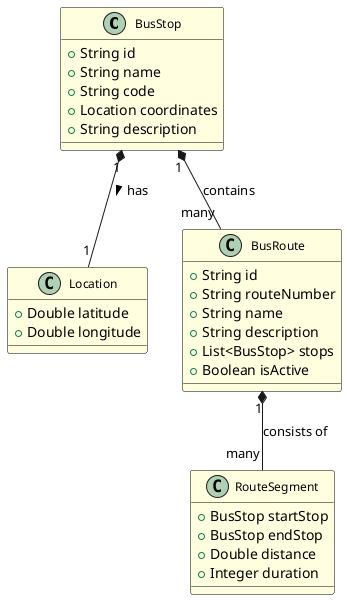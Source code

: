 @startuml NUSMap Class Diagram
!define FONT_SIZE 12

skinparam class {
    BackgroundColor LightYellow
    BorderColor Black
    FontSize FONT_SIZE
}

class BusStop {
    +String id
    +String name
    +String code
    +Location coordinates
    +String description
}

class Location {
    +Double latitude
    +Double longitude
}

class BusRoute {
    +String id
    +String routeNumber
    +String name
    +String description
    +List<BusStop> stops
    +Boolean isActive
}

class RouteSegment {
    +BusStop startStop
    +BusStop endStop
    +Double distance
    +Integer duration
}

BusStop "1" *-- "1" Location : has >
BusStop "1" *-- "many" BusRoute : contains
BusRoute "1" *-- "many" RouteSegment : consists of

@enduml
